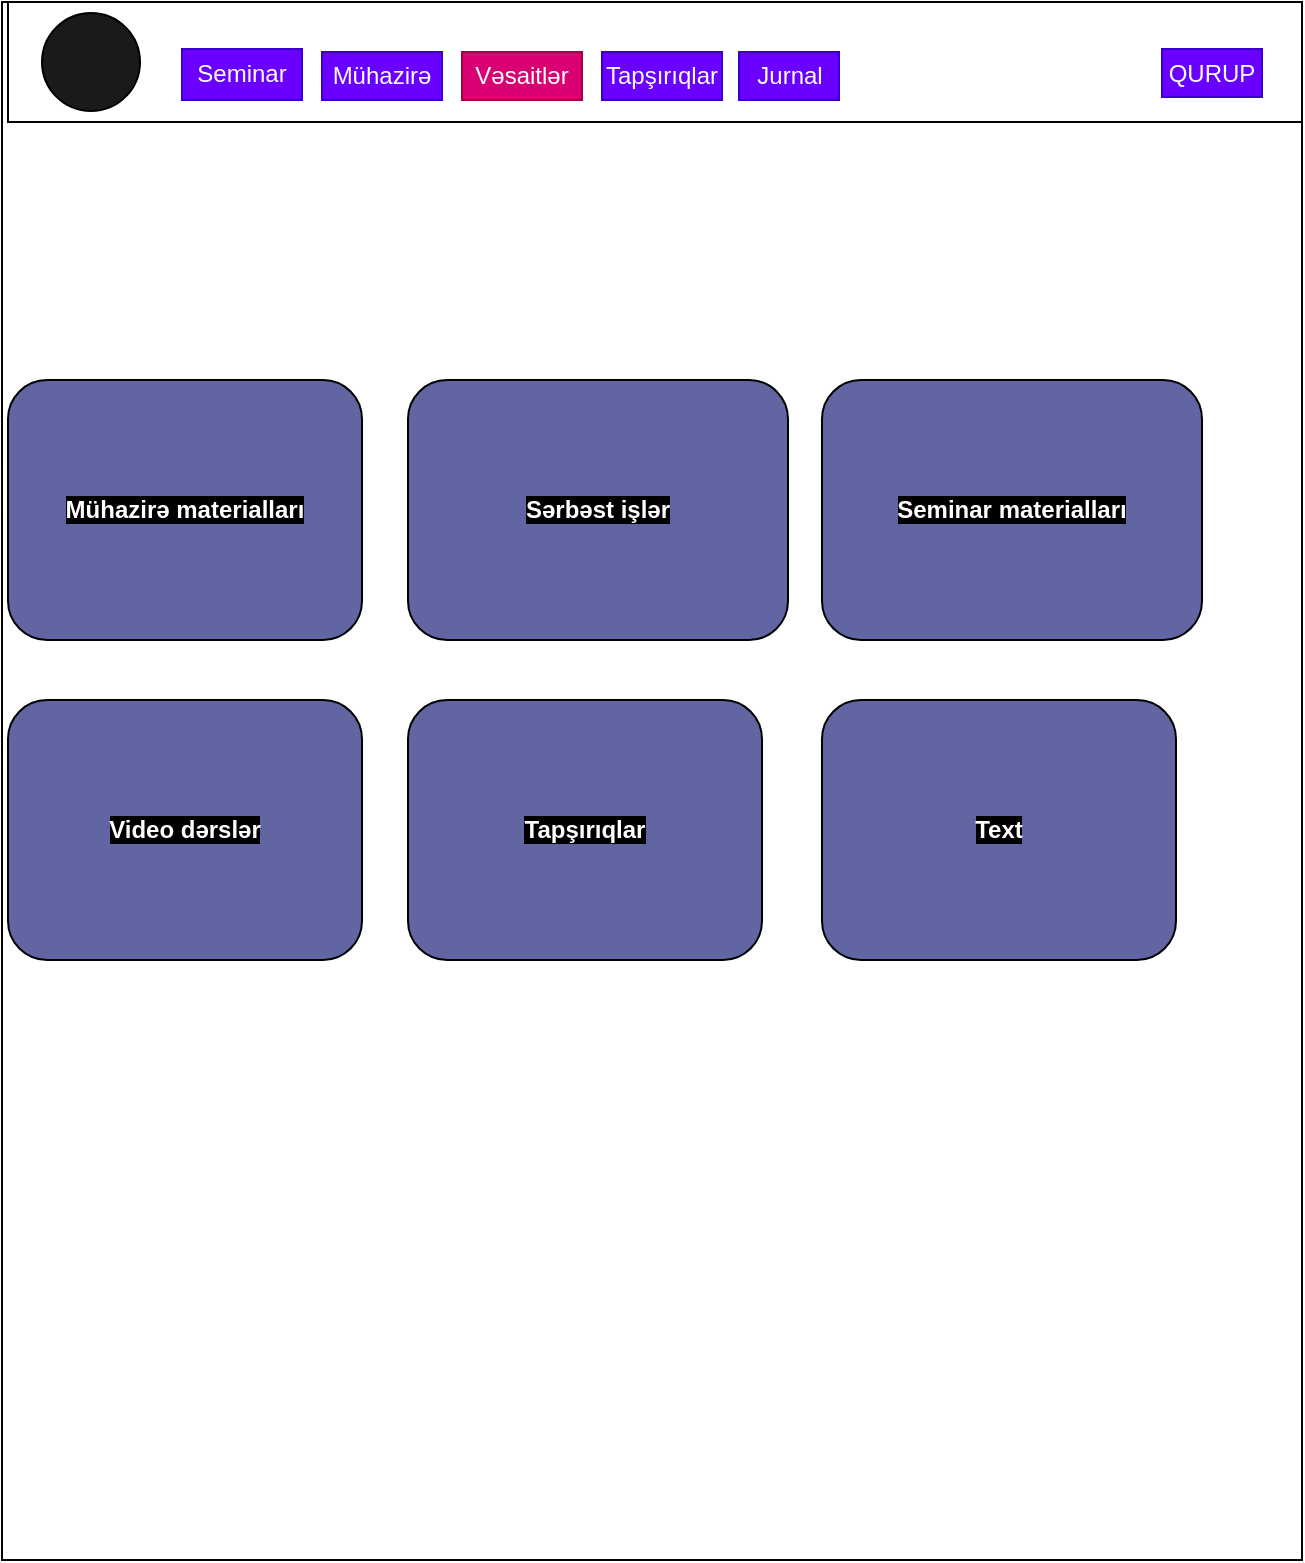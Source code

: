 <mxfile version="13.1.3">
    <diagram id="6hGFLwfOUW9BJ-s0fimq" name="Page-1">
        <mxGraphModel dx="2077" dy="1527" grid="1" gridSize="10" guides="1" tooltips="1" connect="1" arrows="1" fold="1" page="1" pageScale="1" pageWidth="827" pageHeight="1169" math="0" shadow="0">
            <root>
                <mxCell id="0"/>
                <mxCell id="1" parent="0"/>
                <mxCell id="4" value="Help" style="text;html=1;align=center;verticalAlign=middle;whiteSpace=wrap;rounded=0;fontColor=#FFFFFF;" parent="1" vertex="1">
                    <mxGeometry x="-380" y="-1154" width="60" height="30" as="geometry"/>
                </mxCell>
                <mxCell id="8" value="" style="rounded=0;whiteSpace=wrap;html=1;" parent="1" vertex="1">
                    <mxGeometry x="-830" y="-1169" width="650" height="779" as="geometry"/>
                </mxCell>
                <mxCell id="2" value="" style="rounded=0;whiteSpace=wrap;html=1;" parent="1" vertex="1">
                    <mxGeometry x="-827" y="-1169" width="647" height="60" as="geometry"/>
                </mxCell>
                <mxCell id="3" value="" style="ellipse;whiteSpace=wrap;html=1;aspect=fixed;fillColor=#1A1A1A;" parent="1" vertex="1">
                    <mxGeometry x="-810" y="-1163.5" width="49" height="49" as="geometry"/>
                </mxCell>
                <mxCell id="7" value="&lt;span style=&quot;background-color: rgb(0 , 0 , 0)&quot;&gt;&lt;b&gt;Mühazirə materialları&lt;/b&gt;&lt;/span&gt;" style="rounded=1;whiteSpace=wrap;html=1;fillColor=#6166A2;fontColor=#FFFFFF;" parent="1" vertex="1">
                    <mxGeometry x="-827" y="-980" width="177" height="130" as="geometry"/>
                </mxCell>
                <mxCell id="12" value="&lt;span style=&quot;background-color: rgb(0 , 0 , 0)&quot;&gt;&lt;b&gt;&lt;font style=&quot;font-size: 12px&quot;&gt;Sərbəst işlər&lt;/font&gt;&lt;/b&gt;&lt;/span&gt;" style="rounded=1;whiteSpace=wrap;html=1;fillColor=#6166A2;fontColor=#FFFFFF;" parent="1" vertex="1">
                    <mxGeometry x="-627" y="-980" width="190" height="130" as="geometry"/>
                </mxCell>
                <mxCell id="17" value="Seminar" style="text;html=1;strokeColor=#3700CC;fillColor=#6a00ff;align=center;verticalAlign=middle;whiteSpace=wrap;rounded=0;fontColor=#ffffff;" parent="1" vertex="1">
                    <mxGeometry x="-740" y="-1145.5" width="60" height="25.5" as="geometry"/>
                </mxCell>
                <mxCell id="18" value="Mühazirə" style="text;html=1;strokeColor=#3700CC;fillColor=#6a00ff;align=center;verticalAlign=middle;whiteSpace=wrap;rounded=0;fontColor=#ffffff;" parent="1" vertex="1">
                    <mxGeometry x="-670" y="-1144" width="60" height="24" as="geometry"/>
                </mxCell>
                <mxCell id="19" value="Vəsaitlər" style="text;html=1;strokeColor=#A50040;fillColor=#d80073;align=center;verticalAlign=middle;whiteSpace=wrap;rounded=0;fontColor=#ffffff;" parent="1" vertex="1">
                    <mxGeometry x="-600" y="-1144" width="60" height="24" as="geometry"/>
                </mxCell>
                <mxCell id="40" value="Tapşırıqlar" style="text;html=1;strokeColor=#3700CC;fillColor=#6a00ff;align=center;verticalAlign=middle;whiteSpace=wrap;rounded=0;fontColor=#ffffff;" parent="1" vertex="1">
                    <mxGeometry x="-530" y="-1144" width="60" height="24" as="geometry"/>
                </mxCell>
                <mxCell id="41" value="Jurnal" style="text;html=1;strokeColor=#3700CC;fillColor=#6a00ff;align=center;verticalAlign=middle;whiteSpace=wrap;rounded=0;fontColor=#ffffff;" parent="1" vertex="1">
                    <mxGeometry x="-461.5" y="-1144" width="50" height="24" as="geometry"/>
                </mxCell>
                <mxCell id="44" value="QURUP" style="text;html=1;strokeColor=#3700CC;fillColor=#6a00ff;align=center;verticalAlign=middle;whiteSpace=wrap;rounded=0;fontColor=#ffffff;" parent="1" vertex="1">
                    <mxGeometry x="-250" y="-1145.5" width="50" height="24" as="geometry"/>
                </mxCell>
                <mxCell id="45" value="&lt;span style=&quot;background-color: rgb(0 , 0 , 0)&quot;&gt;&lt;b&gt;Seminar materialları&lt;/b&gt;&lt;/span&gt;" style="rounded=1;whiteSpace=wrap;html=1;fillColor=#6166A2;fontColor=#FFFFFF;" parent="1" vertex="1">
                    <mxGeometry x="-420" y="-980" width="190" height="130" as="geometry"/>
                </mxCell>
                <mxCell id="46" value="&lt;span style=&quot;background-color: rgb(0 , 0 , 0)&quot;&gt;&lt;b&gt;Video dərslər&lt;/b&gt;&lt;/span&gt;" style="rounded=1;whiteSpace=wrap;html=1;fillColor=#6166A2;fontColor=#FFFFFF;" parent="1" vertex="1">
                    <mxGeometry x="-827" y="-820" width="177" height="130" as="geometry"/>
                </mxCell>
                <mxCell id="47" value="&lt;span style=&quot;background-color: rgb(0 , 0 , 0)&quot;&gt;&lt;b&gt;Tapşırıqlar&lt;/b&gt;&lt;/span&gt;" style="rounded=1;whiteSpace=wrap;html=1;fillColor=#6166A2;fontColor=#FFFFFF;" parent="1" vertex="1">
                    <mxGeometry x="-627" y="-820" width="177" height="130" as="geometry"/>
                </mxCell>
                <mxCell id="48" value="&lt;span style=&quot;background-color: rgb(0 , 0 , 0)&quot;&gt;&lt;b&gt;Text&lt;/b&gt;&lt;/span&gt;" style="rounded=1;whiteSpace=wrap;html=1;fillColor=#6166A2;fontColor=#FFFFFF;" parent="1" vertex="1">
                    <mxGeometry x="-420" y="-820" width="177" height="130" as="geometry"/>
                </mxCell>
            </root>
        </mxGraphModel>
    </diagram>
</mxfile>